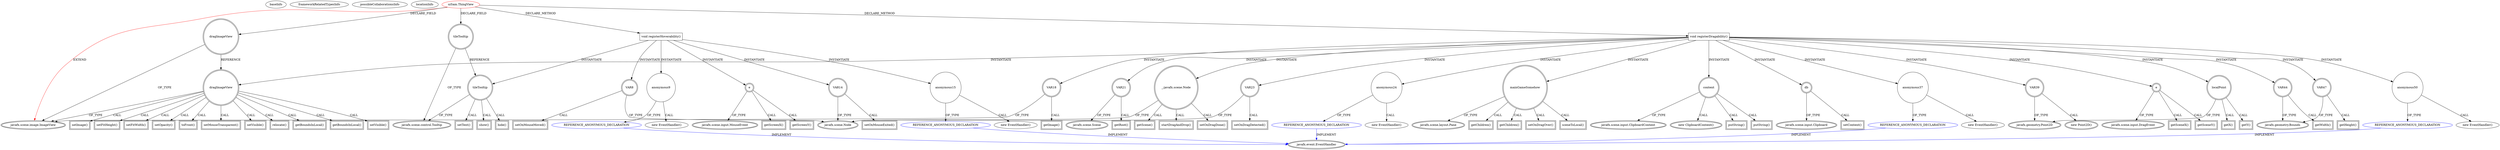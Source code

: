digraph {
baseInfo[graphId=3940,category="extension_graph",isAnonymous=false,possibleRelation=true]
frameworkRelatedTypesInfo[0="javafx.scene.image.ImageView"]
possibleCollaborationsInfo[0="3940~CLIENT_METHOD_DECLARATION-INSTANTIATION-~javafx.scene.image.ImageView ~javafx.event.EventHandler ~false~true"]
locationInfo[projectName="prashker-KingsSGF",filePath="/prashker-KingsSGF/KingsSGF-master/src/uiSam/ThingView.java",contextSignature="ThingView",graphId="3940"]
0[label="uiSam.ThingView",vertexType="ROOT_CLIENT_CLASS_DECLARATION",isFrameworkType=false,color=red]
1[label="javafx.scene.image.ImageView",vertexType="FRAMEWORK_CLASS_TYPE",isFrameworkType=true,peripheries=2]
2[label="dragImageView",vertexType="FIELD_DECLARATION",isFrameworkType=true,peripheries=2,shape=circle]
4[label="tileTooltip",vertexType="FIELD_DECLARATION",isFrameworkType=true,peripheries=2,shape=circle]
5[label="javafx.scene.control.Tooltip",vertexType="FRAMEWORK_CLASS_TYPE",isFrameworkType=true,peripheries=2]
29[label="void registerHoverability()",vertexType="CLIENT_METHOD_DECLARATION",isFrameworkType=false,shape=box]
30[label="VAR8",vertexType="VARIABLE_EXPRESION",isFrameworkType=true,peripheries=2,shape=circle]
32[label="javafx.scene.Node",vertexType="FRAMEWORK_CLASS_TYPE",isFrameworkType=true,peripheries=2]
31[label="setOnMouseMoved()",vertexType="INSIDE_CALL",isFrameworkType=true,peripheries=2,shape=box]
34[label="anonymous9",vertexType="VARIABLE_EXPRESION",isFrameworkType=false,shape=circle]
35[label="REFERENCE_ANONYMOUS_DECLARATION",vertexType="REFERENCE_ANONYMOUS_DECLARATION",isFrameworkType=false,color=blue]
36[label="javafx.event.EventHandler",vertexType="FRAMEWORK_INTERFACE_TYPE",isFrameworkType=true,peripheries=2]
33[label="new EventHandler()",vertexType="CONSTRUCTOR_CALL",isFrameworkType=false]
37[label="tileTooltip",vertexType="VARIABLE_EXPRESION",isFrameworkType=true,peripheries=2,shape=circle]
38[label="setText()",vertexType="INSIDE_CALL",isFrameworkType=true,peripheries=2,shape=box]
41[label="show()",vertexType="INSIDE_CALL",isFrameworkType=true,peripheries=2,shape=box]
42[label="e",vertexType="VARIABLE_EXPRESION",isFrameworkType=true,peripheries=2,shape=circle]
44[label="javafx.scene.input.MouseEvent",vertexType="FRAMEWORK_CLASS_TYPE",isFrameworkType=true,peripheries=2]
43[label="getScreenX()",vertexType="INSIDE_CALL",isFrameworkType=true,peripheries=2,shape=box]
46[label="getScreenY()",vertexType="INSIDE_CALL",isFrameworkType=true,peripheries=2,shape=box]
47[label="VAR14",vertexType="VARIABLE_EXPRESION",isFrameworkType=true,peripheries=2,shape=circle]
48[label="setOnMouseExited()",vertexType="INSIDE_CALL",isFrameworkType=true,peripheries=2,shape=box]
51[label="anonymous15",vertexType="VARIABLE_EXPRESION",isFrameworkType=false,shape=circle]
52[label="REFERENCE_ANONYMOUS_DECLARATION",vertexType="REFERENCE_ANONYMOUS_DECLARATION",isFrameworkType=false,color=blue]
50[label="new EventHandler()",vertexType="CONSTRUCTOR_CALL",isFrameworkType=false]
55[label="hide()",vertexType="INSIDE_CALL",isFrameworkType=true,peripheries=2,shape=box]
56[label="void registerDragability()",vertexType="CLIENT_METHOD_DECLARATION",isFrameworkType=false,shape=box]
57[label="dragImageView",vertexType="VARIABLE_EXPRESION",isFrameworkType=true,peripheries=2,shape=circle]
58[label="setImage()",vertexType="INSIDE_CALL",isFrameworkType=true,peripheries=2,shape=box]
60[label="VAR18",vertexType="VARIABLE_EXPRESION",isFrameworkType=true,peripheries=2,shape=circle]
61[label="getImage()",vertexType="INSIDE_CALL",isFrameworkType=true,peripheries=2,shape=box]
64[label="setFitHeight()",vertexType="INSIDE_CALL",isFrameworkType=true,peripheries=2,shape=box]
66[label="setFitWidth()",vertexType="INSIDE_CALL",isFrameworkType=true,peripheries=2,shape=box]
67[label="VAR21",vertexType="VARIABLE_EXPRESION",isFrameworkType=true,peripheries=2,shape=circle]
69[label="javafx.scene.Scene",vertexType="FRAMEWORK_CLASS_TYPE",isFrameworkType=true,peripheries=2]
68[label="getRoot()",vertexType="INSIDE_CALL",isFrameworkType=true,peripheries=2,shape=box]
70[label="_:javafx.scene.Node",vertexType="VARIABLE_EXPRESION",isFrameworkType=true,peripheries=2,shape=circle]
71[label="getScene()",vertexType="INSIDE_CALL",isFrameworkType=true,peripheries=2,shape=box]
73[label="VAR23",vertexType="VARIABLE_EXPRESION",isFrameworkType=true,peripheries=2,shape=circle]
74[label="setOnDragDetected()",vertexType="INSIDE_CALL",isFrameworkType=true,peripheries=2,shape=box]
77[label="anonymous24",vertexType="VARIABLE_EXPRESION",isFrameworkType=false,shape=circle]
78[label="REFERENCE_ANONYMOUS_DECLARATION",vertexType="REFERENCE_ANONYMOUS_DECLARATION",isFrameworkType=false,color=blue]
76[label="new EventHandler()",vertexType="CONSTRUCTOR_CALL",isFrameworkType=false]
80[label="mainGameSomehow",vertexType="VARIABLE_EXPRESION",isFrameworkType=true,peripheries=2,shape=circle]
82[label="javafx.scene.layout.Pane",vertexType="FRAMEWORK_CLASS_TYPE",isFrameworkType=true,peripheries=2]
81[label="getChildren()",vertexType="INSIDE_CALL",isFrameworkType=true,peripheries=2,shape=box]
84[label="getChildren()",vertexType="INSIDE_CALL",isFrameworkType=true,peripheries=2,shape=box]
86[label="setOpacity()",vertexType="INSIDE_CALL",isFrameworkType=true,peripheries=2,shape=box]
88[label="toFront()",vertexType="INSIDE_CALL",isFrameworkType=true,peripheries=2,shape=box]
90[label="setMouseTransparent()",vertexType="INSIDE_CALL",isFrameworkType=true,peripheries=2,shape=box]
92[label="setVisible()",vertexType="INSIDE_CALL",isFrameworkType=true,peripheries=2,shape=box]
94[label="startDragAndDrop()",vertexType="INSIDE_CALL",isFrameworkType=true,peripheries=2,shape=box]
96[label="content",vertexType="VARIABLE_EXPRESION",isFrameworkType=true,peripheries=2,shape=circle]
97[label="javafx.scene.input.ClipboardContent",vertexType="FRAMEWORK_CLASS_TYPE",isFrameworkType=true,peripheries=2]
95[label="new ClipboardContent()",vertexType="CONSTRUCTOR_CALL",isFrameworkType=true,peripheries=2]
99[label="putString()",vertexType="INSIDE_CALL",isFrameworkType=true,peripheries=2,shape=box]
101[label="putString()",vertexType="INSIDE_CALL",isFrameworkType=true,peripheries=2,shape=box]
102[label="db",vertexType="VARIABLE_EXPRESION",isFrameworkType=true,peripheries=2,shape=circle]
104[label="javafx.scene.input.Clipboard",vertexType="FRAMEWORK_CLASS_TYPE",isFrameworkType=true,peripheries=2]
103[label="setContent()",vertexType="INSIDE_CALL",isFrameworkType=true,peripheries=2,shape=box]
106[label="setOnDragOver()",vertexType="INSIDE_CALL",isFrameworkType=true,peripheries=2,shape=box]
108[label="anonymous37",vertexType="VARIABLE_EXPRESION",isFrameworkType=false,shape=circle]
109[label="REFERENCE_ANONYMOUS_DECLARATION",vertexType="REFERENCE_ANONYMOUS_DECLARATION",isFrameworkType=false,color=blue]
107[label="new EventHandler()",vertexType="CONSTRUCTOR_CALL",isFrameworkType=false]
112[label="sceneToLocal()",vertexType="INSIDE_CALL",isFrameworkType=true,peripheries=2,shape=box]
114[label="VAR39",vertexType="VARIABLE_EXPRESION",isFrameworkType=true,peripheries=2,shape=circle]
115[label="javafx.geometry.Point2D",vertexType="FRAMEWORK_CLASS_TYPE",isFrameworkType=true,peripheries=2]
113[label="new Point2D()",vertexType="CONSTRUCTOR_CALL",isFrameworkType=true,peripheries=2]
116[label="e",vertexType="VARIABLE_EXPRESION",isFrameworkType=true,peripheries=2,shape=circle]
118[label="javafx.scene.input.DragEvent",vertexType="FRAMEWORK_CLASS_TYPE",isFrameworkType=true,peripheries=2]
117[label="getSceneX()",vertexType="INSIDE_CALL",isFrameworkType=true,peripheries=2,shape=box]
120[label="getSceneY()",vertexType="INSIDE_CALL",isFrameworkType=true,peripheries=2,shape=box]
122[label="relocate()",vertexType="INSIDE_CALL",isFrameworkType=true,peripheries=2,shape=box]
123[label="localPoint",vertexType="VARIABLE_EXPRESION",isFrameworkType=true,peripheries=2,shape=circle]
124[label="getX()",vertexType="INSIDE_CALL",isFrameworkType=true,peripheries=2,shape=box]
126[label="VAR44",vertexType="VARIABLE_EXPRESION",isFrameworkType=true,peripheries=2,shape=circle]
128[label="javafx.geometry.Bounds",vertexType="FRAMEWORK_CLASS_TYPE",isFrameworkType=true,peripheries=2]
127[label="getWidth()",vertexType="INSIDE_CALL",isFrameworkType=true,peripheries=2,shape=box]
130[label="getBoundsInLocal()",vertexType="INSIDE_CALL",isFrameworkType=true,peripheries=2,shape=box]
132[label="getY()",vertexType="INSIDE_CALL",isFrameworkType=true,peripheries=2,shape=box]
133[label="VAR47",vertexType="VARIABLE_EXPRESION",isFrameworkType=true,peripheries=2,shape=circle]
134[label="getHeight()",vertexType="INSIDE_CALL",isFrameworkType=true,peripheries=2,shape=box]
137[label="getBoundsInLocal()",vertexType="INSIDE_CALL",isFrameworkType=true,peripheries=2,shape=box]
139[label="setOnDragDone()",vertexType="INSIDE_CALL",isFrameworkType=true,peripheries=2,shape=box]
141[label="anonymous50",vertexType="VARIABLE_EXPRESION",isFrameworkType=false,shape=circle]
142[label="REFERENCE_ANONYMOUS_DECLARATION",vertexType="REFERENCE_ANONYMOUS_DECLARATION",isFrameworkType=false,color=blue]
140[label="new EventHandler()",vertexType="CONSTRUCTOR_CALL",isFrameworkType=false]
145[label="setVisible()",vertexType="INSIDE_CALL",isFrameworkType=true,peripheries=2,shape=box]
0->1[label="EXTEND",color=red]
0->2[label="DECLARE_FIELD"]
2->1[label="OF_TYPE"]
0->4[label="DECLARE_FIELD"]
4->5[label="OF_TYPE"]
0->29[label="DECLARE_METHOD"]
29->30[label="INSTANTIATE"]
30->32[label="OF_TYPE"]
30->31[label="CALL"]
29->34[label="INSTANTIATE"]
35->36[label="IMPLEMENT",color=blue]
34->35[label="OF_TYPE"]
34->33[label="CALL"]
29->37[label="INSTANTIATE"]
4->37[label="REFERENCE"]
37->5[label="OF_TYPE"]
37->38[label="CALL"]
37->41[label="CALL"]
29->42[label="INSTANTIATE"]
42->44[label="OF_TYPE"]
42->43[label="CALL"]
42->46[label="CALL"]
29->47[label="INSTANTIATE"]
47->32[label="OF_TYPE"]
47->48[label="CALL"]
29->51[label="INSTANTIATE"]
52->36[label="IMPLEMENT",color=blue]
51->52[label="OF_TYPE"]
51->50[label="CALL"]
37->55[label="CALL"]
0->56[label="DECLARE_METHOD"]
56->57[label="INSTANTIATE"]
2->57[label="REFERENCE"]
57->1[label="OF_TYPE"]
57->58[label="CALL"]
56->60[label="INSTANTIATE"]
60->1[label="OF_TYPE"]
60->61[label="CALL"]
57->64[label="CALL"]
57->66[label="CALL"]
56->67[label="INSTANTIATE"]
67->69[label="OF_TYPE"]
67->68[label="CALL"]
56->70[label="INSTANTIATE"]
70->32[label="OF_TYPE"]
70->71[label="CALL"]
56->73[label="INSTANTIATE"]
73->32[label="OF_TYPE"]
73->74[label="CALL"]
56->77[label="INSTANTIATE"]
78->36[label="IMPLEMENT",color=blue]
77->78[label="OF_TYPE"]
77->76[label="CALL"]
56->80[label="INSTANTIATE"]
80->82[label="OF_TYPE"]
80->81[label="CALL"]
80->84[label="CALL"]
57->86[label="CALL"]
57->88[label="CALL"]
57->90[label="CALL"]
57->92[label="CALL"]
70->94[label="CALL"]
56->96[label="INSTANTIATE"]
96->97[label="OF_TYPE"]
96->95[label="CALL"]
96->99[label="CALL"]
96->101[label="CALL"]
56->102[label="INSTANTIATE"]
102->104[label="OF_TYPE"]
102->103[label="CALL"]
80->106[label="CALL"]
56->108[label="INSTANTIATE"]
109->36[label="IMPLEMENT",color=blue]
108->109[label="OF_TYPE"]
108->107[label="CALL"]
80->112[label="CALL"]
56->114[label="INSTANTIATE"]
114->115[label="OF_TYPE"]
114->113[label="CALL"]
56->116[label="INSTANTIATE"]
116->118[label="OF_TYPE"]
116->117[label="CALL"]
116->120[label="CALL"]
57->122[label="CALL"]
56->123[label="INSTANTIATE"]
123->115[label="OF_TYPE"]
123->124[label="CALL"]
56->126[label="INSTANTIATE"]
126->128[label="OF_TYPE"]
126->127[label="CALL"]
57->130[label="CALL"]
123->132[label="CALL"]
56->133[label="INSTANTIATE"]
133->128[label="OF_TYPE"]
133->134[label="CALL"]
57->137[label="CALL"]
70->139[label="CALL"]
56->141[label="INSTANTIATE"]
142->36[label="IMPLEMENT",color=blue]
141->142[label="OF_TYPE"]
141->140[label="CALL"]
57->145[label="CALL"]
}
